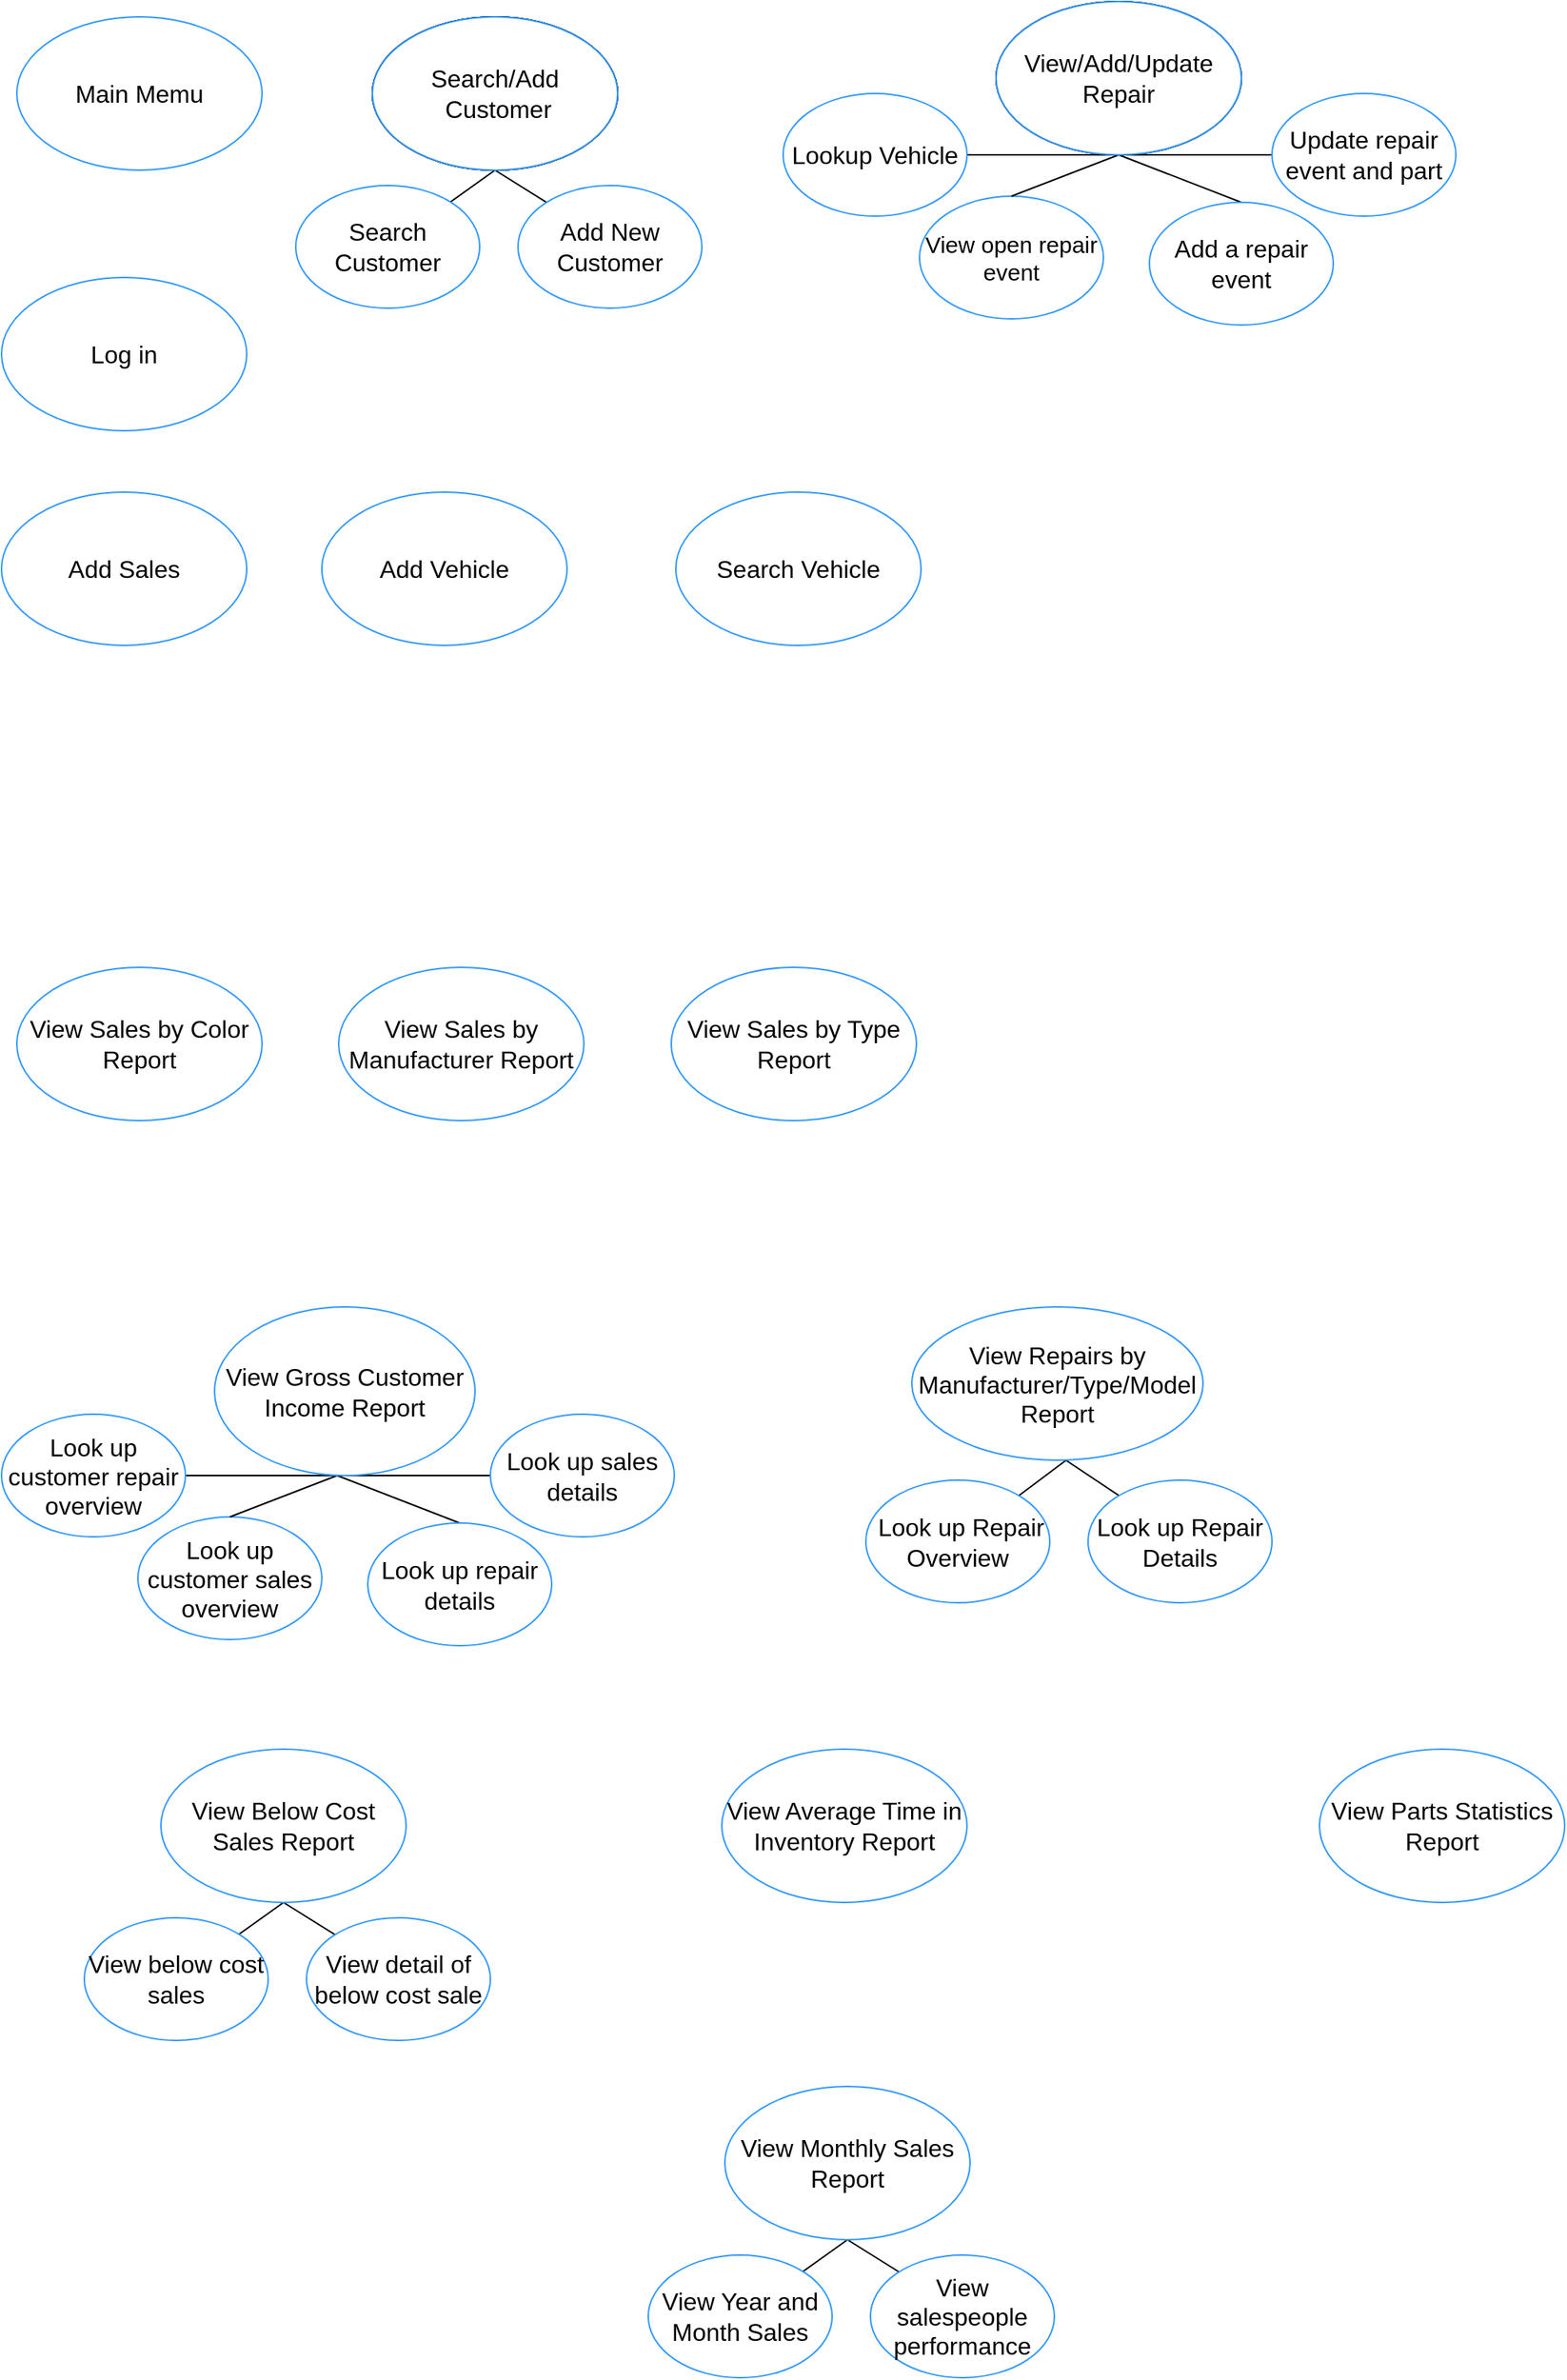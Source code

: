 <mxfile version="15.4.1" type="device"><diagram id="tfYQI9p7stn0cgsLH3-H" name="Page-1"><mxGraphModel dx="1038" dy="579" grid="1" gridSize="10" guides="1" tooltips="1" connect="1" arrows="1" fold="1" page="1" pageScale="1" pageWidth="1169" pageHeight="827" math="0" shadow="0"><root><mxCell id="0"/><mxCell id="1" parent="0"/><mxCell id="ga4cbzoTioCHhYvjJ4gh-1" value="Search/Add Customer" style="ellipse;whiteSpace=wrap;html=1;fontSize=15;" parent="1" vertex="1"><mxGeometry x="272" y="40" width="160" height="100" as="geometry"/></mxCell><mxCell id="ga4cbzoTioCHhYvjJ4gh-5" value="&lt;font style=&quot;font-size: 16px&quot;&gt;View/Add/Update Repair&lt;/font&gt;" style="ellipse;whiteSpace=wrap;html=1;" parent="1" vertex="1"><mxGeometry x="679" y="30" width="160" height="100" as="geometry"/></mxCell><mxCell id="ga4cbzoTioCHhYvjJ4gh-30" value="" style="endArrow=none;html=1;strokeWidth=1;exitX=0.5;exitY=0;exitDx=0;exitDy=0;entryX=0.5;entryY=1;entryDx=0;entryDy=0;" parent="1" target="ga4cbzoTioCHhYvjJ4gh-1" edge="1"><mxGeometry width="50" height="50" relative="1" as="geometry"><mxPoint x="282" y="190" as="sourcePoint"/><mxPoint x="542" y="460" as="targetPoint"/></mxGeometry></mxCell><mxCell id="ga4cbzoTioCHhYvjJ4gh-31" value="" style="endArrow=none;html=1;strokeWidth=1;exitX=0.5;exitY=0;exitDx=0;exitDy=0;" parent="1" edge="1"><mxGeometry width="50" height="50" relative="1" as="geometry"><mxPoint x="432" y="190" as="sourcePoint"/><mxPoint x="352" y="140" as="targetPoint"/></mxGeometry></mxCell><mxCell id="ga4cbzoTioCHhYvjJ4gh-34" value="" style="endArrow=none;html=1;strokeWidth=1;entryX=0.5;entryY=1;entryDx=0;entryDy=0;exitX=1;exitY=0.5;exitDx=0;exitDy=0;" parent="1" source="rZRXk-vGyRyyH8ObHhWh-28" target="ga4cbzoTioCHhYvjJ4gh-5" edge="1"><mxGeometry width="50" height="50" relative="1" as="geometry"><mxPoint x="639" y="140" as="sourcePoint"/><mxPoint x="249" y="170" as="targetPoint"/></mxGeometry></mxCell><mxCell id="ga4cbzoTioCHhYvjJ4gh-35" value="" style="endArrow=none;html=1;strokeWidth=1;exitX=0.5;exitY=0;exitDx=0;exitDy=0;entryX=0.5;entryY=1;entryDx=0;entryDy=0;" parent="1" source="rZRXk-vGyRyyH8ObHhWh-29" target="ga4cbzoTioCHhYvjJ4gh-5" edge="1"><mxGeometry width="50" height="50" relative="1" as="geometry"><mxPoint x="759" y="220" as="sourcePoint"/><mxPoint x="726.574" y="128.284" as="targetPoint"/></mxGeometry></mxCell><mxCell id="ga4cbzoTioCHhYvjJ4gh-36" value="" style="endArrow=none;html=1;strokeWidth=1;exitX=0;exitY=0.5;exitDx=0;exitDy=0;" parent="1" source="rZRXk-vGyRyyH8ObHhWh-30" edge="1"><mxGeometry width="50" height="50" relative="1" as="geometry"><mxPoint x="899" y="200.0" as="sourcePoint"/><mxPoint x="759" y="130" as="targetPoint"/></mxGeometry></mxCell><mxCell id="rZRXk-vGyRyyH8ObHhWh-1" value="View open repair event" style="ellipse;whiteSpace=wrap;html=1;fontSize=15;strokeColor=#3399FF;" parent="1" vertex="1"><mxGeometry x="629" y="157" width="120" height="80" as="geometry"/></mxCell><mxCell id="rZRXk-vGyRyyH8ObHhWh-3" value="" style="endArrow=none;html=1;strokeWidth=1;exitX=0.5;exitY=0;exitDx=0;exitDy=0;" parent="1" source="rZRXk-vGyRyyH8ObHhWh-1" edge="1"><mxGeometry width="50" height="50" relative="1" as="geometry"><mxPoint x="859" y="180" as="sourcePoint"/><mxPoint x="759" y="130" as="targetPoint"/></mxGeometry></mxCell><mxCell id="rZRXk-vGyRyyH8ObHhWh-18" value="Search/Add Customer" style="ellipse;whiteSpace=wrap;html=1;fontSize=15;" parent="1" vertex="1"><mxGeometry x="272" y="40" width="160" height="100" as="geometry"/></mxCell><mxCell id="rZRXk-vGyRyyH8ObHhWh-21" value="Search/Add Customer" style="ellipse;whiteSpace=wrap;html=1;fontSize=15;" parent="1" vertex="1"><mxGeometry x="272" y="40" width="160" height="100" as="geometry"/></mxCell><mxCell id="rZRXk-vGyRyyH8ObHhWh-22" value="&lt;font style=&quot;font-size: 16px&quot;&gt;View/Add/Update Repair&lt;/font&gt;" style="ellipse;whiteSpace=wrap;html=1;" parent="1" vertex="1"><mxGeometry x="679" y="30" width="160" height="100" as="geometry"/></mxCell><mxCell id="rZRXk-vGyRyyH8ObHhWh-24" value="Search Customer" style="ellipse;whiteSpace=wrap;html=1;fontSize=16;strokeColor=#3399FF;" parent="1" vertex="1"><mxGeometry x="222" y="150" width="120" height="80" as="geometry"/></mxCell><mxCell id="rZRXk-vGyRyyH8ObHhWh-25" value="Add New Customer" style="ellipse;whiteSpace=wrap;html=1;fontSize=16;strokeColor=#3399FF;" parent="1" vertex="1"><mxGeometry x="367" y="150" width="120" height="80" as="geometry"/></mxCell><mxCell id="rZRXk-vGyRyyH8ObHhWh-26" value="Search/Add&lt;br&gt;&amp;nbsp;Customer" style="ellipse;whiteSpace=wrap;html=1;fontSize=16;strokeColor=#3399FF;" parent="1" vertex="1"><mxGeometry x="272" y="40" width="160" height="100" as="geometry"/></mxCell><mxCell id="rZRXk-vGyRyyH8ObHhWh-27" value="&lt;font style=&quot;font-size: 16px&quot;&gt;View/Add/Update Repair&lt;/font&gt;" style="ellipse;whiteSpace=wrap;html=1;fontSize=16;strokeColor=#3399FF;" parent="1" vertex="1"><mxGeometry x="679" y="30" width="160" height="100" as="geometry"/></mxCell><mxCell id="rZRXk-vGyRyyH8ObHhWh-28" value="&lt;font style=&quot;font-size: 16px;&quot;&gt;Lookup Vehicle&lt;/font&gt;" style="ellipse;whiteSpace=wrap;html=1;fontSize=16;strokeColor=#3399FF;" parent="1" vertex="1"><mxGeometry x="540" y="90" width="120" height="80" as="geometry"/></mxCell><mxCell id="rZRXk-vGyRyyH8ObHhWh-29" value="Add a repair event" style="ellipse;whiteSpace=wrap;html=1;fontSize=16;strokeColor=#3399FF;" parent="1" vertex="1"><mxGeometry x="779" y="161" width="120" height="80" as="geometry"/></mxCell><mxCell id="rZRXk-vGyRyyH8ObHhWh-30" value="Update repair event and part" style="ellipse;whiteSpace=wrap;html=1;fontSize=16;strokeColor=#3399FF;" parent="1" vertex="1"><mxGeometry x="859" y="90" width="120" height="80" as="geometry"/></mxCell><mxCell id="rZRXk-vGyRyyH8ObHhWh-31" value="Add Vehicle" style="ellipse;whiteSpace=wrap;html=1;fontSize=16;strokeColor=#3399FF;" parent="1" vertex="1"><mxGeometry x="239" y="350" width="160" height="100" as="geometry"/></mxCell><mxCell id="rZRXk-vGyRyyH8ObHhWh-32" value="Add Sales" style="ellipse;whiteSpace=wrap;html=1;fontSize=16;strokeColor=#3399FF;" parent="1" vertex="1"><mxGeometry x="30" y="350" width="160" height="100" as="geometry"/></mxCell><mxCell id="rZRXk-vGyRyyH8ObHhWh-33" value="Main Memu" style="ellipse;whiteSpace=wrap;html=1;fontSize=16;strokeColor=#3399FF;" parent="1" vertex="1"><mxGeometry x="40" y="40" width="160" height="100" as="geometry"/></mxCell><mxCell id="rZRXk-vGyRyyH8ObHhWh-34" value="Log in" style="ellipse;whiteSpace=wrap;html=1;fontSize=16;strokeColor=#3399FF;" parent="1" vertex="1"><mxGeometry x="30" y="210" width="160" height="100" as="geometry"/></mxCell><mxCell id="KqmmE_JDL49OvZIQXV9E-42" value="" style="endArrow=none;html=1;strokeWidth=1;exitX=0.5;exitY=0;exitDx=0;exitDy=0;" parent="1" edge="1"><mxGeometry width="50" height="50" relative="1" as="geometry"><mxPoint x="654.0" y="1034.5" as="sourcePoint"/><mxPoint x="734" y="974.5" as="targetPoint"/></mxGeometry></mxCell><mxCell id="KqmmE_JDL49OvZIQXV9E-43" value="" style="endArrow=none;html=1;strokeWidth=1;exitX=0.5;exitY=0;exitDx=0;exitDy=0;" parent="1" edge="1"><mxGeometry width="50" height="50" relative="1" as="geometry"><mxPoint x="804" y="1034.5" as="sourcePoint"/><mxPoint x="714" y="974.5" as="targetPoint"/></mxGeometry></mxCell><mxCell id="KqmmE_JDL49OvZIQXV9E-46" value="&amp;nbsp;Look up Repair Overview" style="ellipse;whiteSpace=wrap;html=1;fontSize=16;strokeColor=#3399FF;" parent="1" vertex="1"><mxGeometry x="594" y="994.5" width="120" height="80" as="geometry"/></mxCell><mxCell id="KqmmE_JDL49OvZIQXV9E-47" value="Look up Repair Details" style="ellipse;whiteSpace=wrap;html=1;fontSize=16;strokeColor=#3399FF;" parent="1" vertex="1"><mxGeometry x="739" y="994.5" width="120" height="80" as="geometry"/></mxCell><mxCell id="KqmmE_JDL49OvZIQXV9E-48" value="&lt;font style=&quot;font-size: 16px&quot;&gt;View Repairs by Manufacturer/Type/Model Report&lt;/font&gt;" style="ellipse;whiteSpace=wrap;html=1;fontSize=16;strokeColor=#3399FF;" parent="1" vertex="1"><mxGeometry x="624" y="881.5" width="190" height="100" as="geometry"/></mxCell><mxCell id="KqmmE_JDL49OvZIQXV9E-91" value="" style="endArrow=none;html=1;strokeWidth=1;entryX=0.5;entryY=1;entryDx=0;entryDy=0;exitX=1;exitY=0.5;exitDx=0;exitDy=0;" parent="1" source="KqmmE_JDL49OvZIQXV9E-98" edge="1"><mxGeometry width="50" height="50" relative="1" as="geometry"><mxPoint x="129" y="1001.5" as="sourcePoint"/><mxPoint x="249.0" y="991.5" as="targetPoint"/></mxGeometry></mxCell><mxCell id="KqmmE_JDL49OvZIQXV9E-92" value="" style="endArrow=none;html=1;strokeWidth=1;exitX=0.5;exitY=0;exitDx=0;exitDy=0;entryX=0.5;entryY=1;entryDx=0;entryDy=0;" parent="1" source="KqmmE_JDL49OvZIQXV9E-99" edge="1"><mxGeometry width="50" height="50" relative="1" as="geometry"><mxPoint x="249" y="1081.5" as="sourcePoint"/><mxPoint x="249.0" y="991.5" as="targetPoint"/></mxGeometry></mxCell><mxCell id="KqmmE_JDL49OvZIQXV9E-93" value="" style="endArrow=none;html=1;strokeWidth=1;exitX=0;exitY=0.5;exitDx=0;exitDy=0;" parent="1" source="KqmmE_JDL49OvZIQXV9E-100" edge="1"><mxGeometry width="50" height="50" relative="1" as="geometry"><mxPoint x="389" y="1061.5" as="sourcePoint"/><mxPoint x="249" y="991.5" as="targetPoint"/></mxGeometry></mxCell><mxCell id="KqmmE_JDL49OvZIQXV9E-94" value="&lt;span style=&quot;font-size: 16px&quot;&gt;Look up customer sales overview&lt;/span&gt;" style="ellipse;whiteSpace=wrap;html=1;fontSize=15;strokeColor=#3399FF;" parent="1" vertex="1"><mxGeometry x="119" y="1018.5" width="120" height="80" as="geometry"/></mxCell><mxCell id="KqmmE_JDL49OvZIQXV9E-95" value="" style="endArrow=none;html=1;strokeWidth=1;exitX=0.5;exitY=0;exitDx=0;exitDy=0;" parent="1" source="KqmmE_JDL49OvZIQXV9E-94" edge="1"><mxGeometry width="50" height="50" relative="1" as="geometry"><mxPoint x="349" y="1041.5" as="sourcePoint"/><mxPoint x="249" y="991.5" as="targetPoint"/></mxGeometry></mxCell><mxCell id="KqmmE_JDL49OvZIQXV9E-97" value="View Gross Customer Income Report" style="ellipse;whiteSpace=wrap;html=1;fontSize=16;strokeColor=#3399FF;" parent="1" vertex="1"><mxGeometry x="169" y="881.5" width="170" height="110" as="geometry"/></mxCell><mxCell id="KqmmE_JDL49OvZIQXV9E-98" value="Look up customer repair overview" style="ellipse;whiteSpace=wrap;html=1;fontSize=16;strokeColor=#3399FF;" parent="1" vertex="1"><mxGeometry x="30" y="951.5" width="120" height="80" as="geometry"/></mxCell><mxCell id="KqmmE_JDL49OvZIQXV9E-99" value="Look up repair details" style="ellipse;whiteSpace=wrap;html=1;fontSize=16;strokeColor=#3399FF;" parent="1" vertex="1"><mxGeometry x="269" y="1022.5" width="120" height="80" as="geometry"/></mxCell><mxCell id="KqmmE_JDL49OvZIQXV9E-100" value="Look up sales details" style="ellipse;whiteSpace=wrap;html=1;fontSize=16;strokeColor=#3399FF;" parent="1" vertex="1"><mxGeometry x="349" y="951.5" width="120" height="80" as="geometry"/></mxCell><mxCell id="KqmmE_JDL49OvZIQXV9E-102" value="&lt;font style=&quot;font-size: 16px&quot;&gt;View Sales by Color Report&lt;/font&gt;" style="ellipse;whiteSpace=wrap;html=1;fontSize=16;strokeColor=#3399FF;" parent="1" vertex="1"><mxGeometry x="40" y="660" width="160" height="100" as="geometry"/></mxCell><mxCell id="KqmmE_JDL49OvZIQXV9E-104" value="&lt;font style=&quot;font-size: 16px&quot;&gt;View Sales by Type Report&lt;/font&gt;" style="ellipse;whiteSpace=wrap;html=1;fontSize=16;strokeColor=#3399FF;" parent="1" vertex="1"><mxGeometry x="467" y="660" width="160" height="100" as="geometry"/></mxCell><mxCell id="KqmmE_JDL49OvZIQXV9E-106" value="&lt;font style=&quot;font-size: 16px&quot;&gt;View Sales by Manufacturer Report&lt;/font&gt;" style="ellipse;whiteSpace=wrap;html=1;fontSize=16;strokeColor=#3399FF;" parent="1" vertex="1"><mxGeometry x="250" y="660" width="160" height="100" as="geometry"/></mxCell><mxCell id="KqmmE_JDL49OvZIQXV9E-115" value="&lt;font style=&quot;font-size: 16px&quot;&gt;View Average Time in Inventory Report&lt;/font&gt;" style="ellipse;whiteSpace=wrap;html=1;fontSize=16;strokeColor=#3399FF;" parent="1" vertex="1"><mxGeometry x="500" y="1170" width="160" height="100" as="geometry"/></mxCell><mxCell id="KqmmE_JDL49OvZIQXV9E-120" value="&lt;font style=&quot;font-size: 16px&quot;&gt;View Parts Statistics Report&lt;/font&gt;" style="ellipse;whiteSpace=wrap;html=1;fontSize=16;strokeColor=#3399FF;" parent="1" vertex="1"><mxGeometry x="890" y="1170" width="160" height="100" as="geometry"/></mxCell><mxCell id="KqmmE_JDL49OvZIQXV9E-122" value="" style="endArrow=none;html=1;strokeWidth=1;exitX=0.5;exitY=0;exitDx=0;exitDy=0;entryX=0.5;entryY=1;entryDx=0;entryDy=0;" parent="1" edge="1"><mxGeometry width="50" height="50" relative="1" as="geometry"><mxPoint x="512" y="1540" as="sourcePoint"/><mxPoint x="582" y="1490" as="targetPoint"/></mxGeometry></mxCell><mxCell id="KqmmE_JDL49OvZIQXV9E-123" value="" style="endArrow=none;html=1;strokeWidth=1;exitX=0.5;exitY=0;exitDx=0;exitDy=0;" parent="1" edge="1"><mxGeometry width="50" height="50" relative="1" as="geometry"><mxPoint x="662" y="1540" as="sourcePoint"/><mxPoint x="582" y="1490" as="targetPoint"/></mxGeometry></mxCell><mxCell id="KqmmE_JDL49OvZIQXV9E-124" value="View salespeople performance" style="ellipse;whiteSpace=wrap;html=1;fontSize=16;strokeColor=#3399FF;" parent="1" vertex="1"><mxGeometry x="597" y="1500" width="120" height="80" as="geometry"/></mxCell><mxCell id="KqmmE_JDL49OvZIQXV9E-125" value="&lt;font style=&quot;font-size: 16px&quot;&gt;View Monthly Sales Report&lt;/font&gt;" style="ellipse;whiteSpace=wrap;html=1;fontSize=16;strokeColor=#3399FF;" parent="1" vertex="1"><mxGeometry x="502" y="1390" width="160" height="100" as="geometry"/></mxCell><mxCell id="KqmmE_JDL49OvZIQXV9E-126" value="View Year and Month Sales" style="ellipse;whiteSpace=wrap;html=1;fontSize=16;strokeColor=#3399FF;" parent="1" vertex="1"><mxGeometry x="452" y="1500" width="120" height="80" as="geometry"/></mxCell><mxCell id="KqmmE_JDL49OvZIQXV9E-127" value="" style="endArrow=none;html=1;strokeWidth=1;exitX=0.5;exitY=0;exitDx=0;exitDy=0;entryX=0.5;entryY=1;entryDx=0;entryDy=0;" parent="1" edge="1"><mxGeometry width="50" height="50" relative="1" as="geometry"><mxPoint x="144.0" y="1320" as="sourcePoint"/><mxPoint x="214.0" y="1270" as="targetPoint"/></mxGeometry></mxCell><mxCell id="KqmmE_JDL49OvZIQXV9E-128" value="" style="endArrow=none;html=1;strokeWidth=1;exitX=0.5;exitY=0;exitDx=0;exitDy=0;" parent="1" edge="1"><mxGeometry width="50" height="50" relative="1" as="geometry"><mxPoint x="294.0" y="1320" as="sourcePoint"/><mxPoint x="214.0" y="1270" as="targetPoint"/></mxGeometry></mxCell><mxCell id="KqmmE_JDL49OvZIQXV9E-129" value="View detail of below cost sale" style="ellipse;whiteSpace=wrap;html=1;fontSize=16;strokeColor=#3399FF;" parent="1" vertex="1"><mxGeometry x="229" y="1280" width="120" height="80" as="geometry"/></mxCell><mxCell id="KqmmE_JDL49OvZIQXV9E-130" value="&lt;font style=&quot;font-size: 16px&quot;&gt;View Below Cost Sales Report&lt;/font&gt;" style="ellipse;whiteSpace=wrap;html=1;fontSize=16;strokeColor=#3399FF;" parent="1" vertex="1"><mxGeometry x="134" y="1170" width="160" height="100" as="geometry"/></mxCell><mxCell id="KqmmE_JDL49OvZIQXV9E-131" value="View below cost sales" style="ellipse;whiteSpace=wrap;html=1;fontSize=16;strokeColor=#3399FF;" parent="1" vertex="1"><mxGeometry x="84" y="1280" width="120" height="80" as="geometry"/></mxCell><mxCell id="0cDcGzzVqV4rXqxUmEAq-1" value="Search Vehicle" style="ellipse;whiteSpace=wrap;html=1;fontSize=16;strokeColor=#3399FF;" vertex="1" parent="1"><mxGeometry x="470" y="350" width="160" height="100" as="geometry"/></mxCell></root></mxGraphModel></diagram></mxfile>